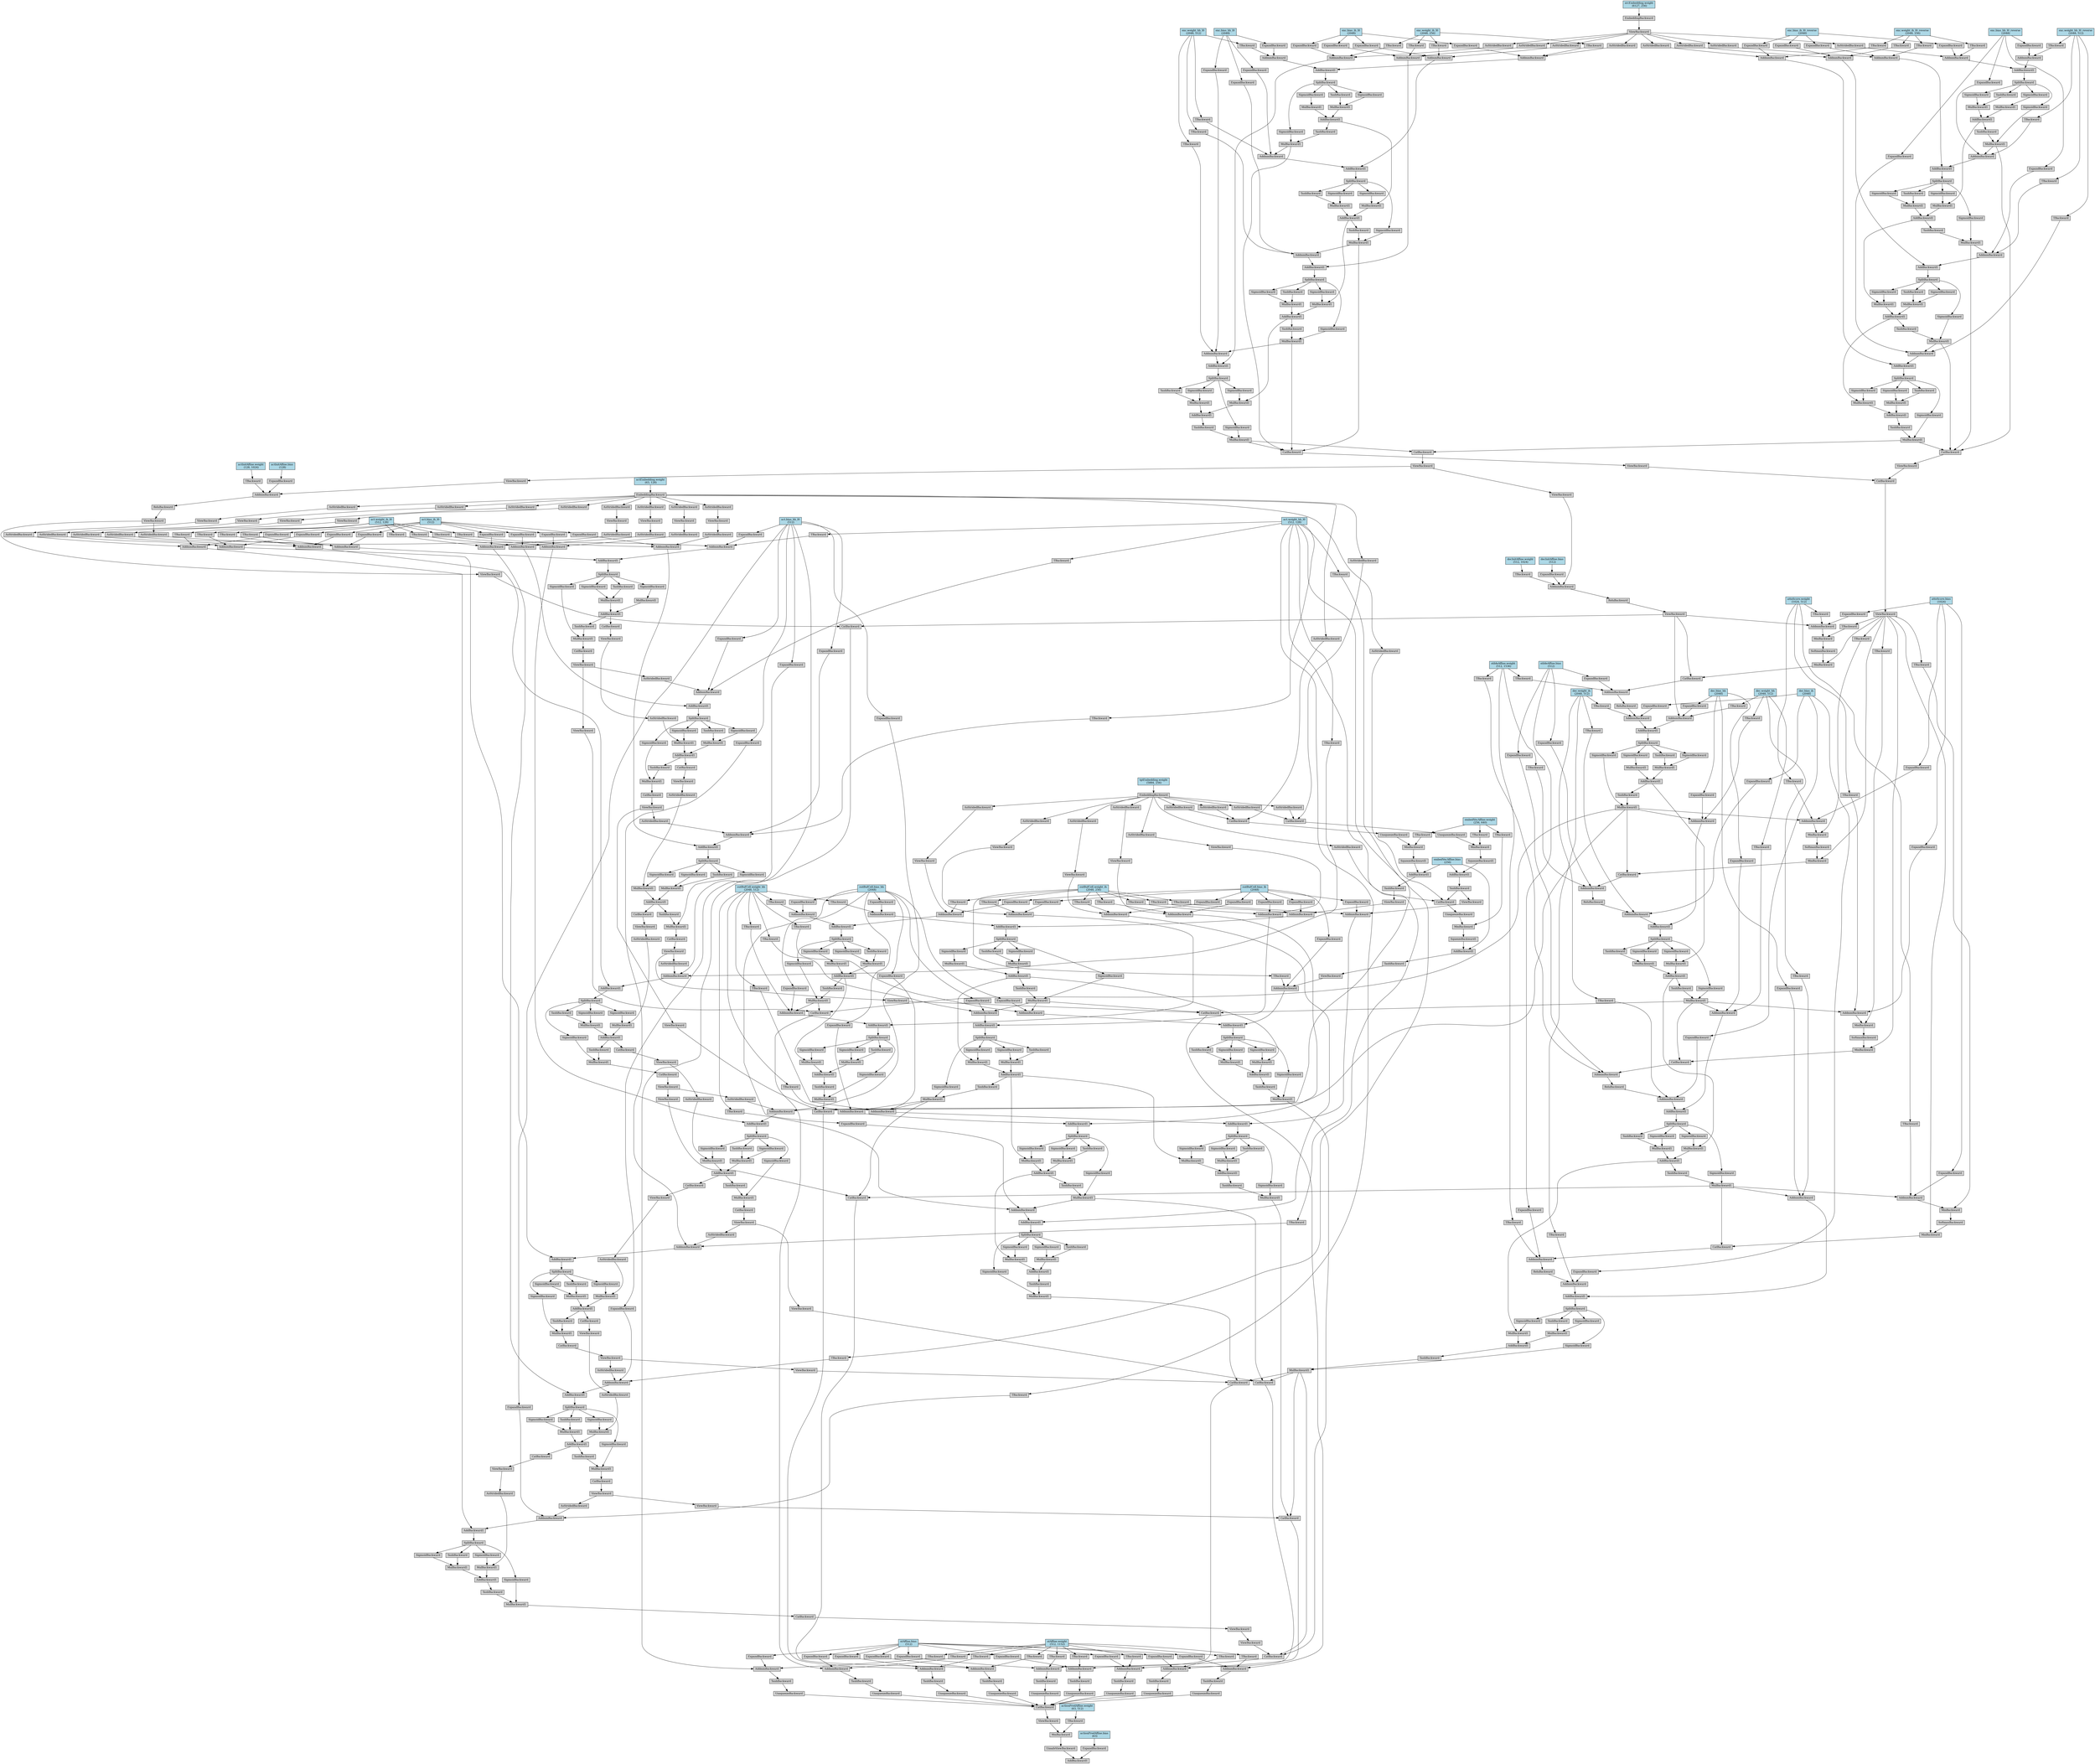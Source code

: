 digraph {
	graph [size="277.5,277.5"]
	node [align=left fontsize=12 height=0.2 ranksep=0.1 shape=box style=filled]
	2366216366064 [label=AddBackward1]
	2366216366008 -> 2366216366064
	2366216366008 [label=UnsafeViewBackward]
	2366216366176 -> 2366216366008
	2366216366176 [label=MmBackward]
	2366216366288 -> 2366216366176
	2366216366288 [label=ViewBackward]
	2366216366456 -> 2366216366288
	2366216366456 [label=CatBackward]
	2366216366624 -> 2366216366456
	2366216366624 [label=UnsqueezeBackward]
	2366216367184 -> 2366216366624
	2366216367184 [label=TanhBackward]
	2366216367296 -> 2366216367184
	2366216367296 [label=AddmmBackward]
	2366216367408 -> 2366216367296
	2366216367408 [label=ExpandBackward]
	2366216367632 -> 2366216367408
	2366216367632 [label="utAffine.bias
 (512)" fillcolor=lightblue]
	2366216367464 -> 2366216367296
	2366216367464 [label=CatBackward]
	2366216367688 -> 2366216367464
	2366216367688 [label=ViewBackward]
	2366216367856 -> 2366216367688
	2366216367856 [label=ReluBackward]
	2366216367968 -> 2366216367856
	2366216367968 [label=AddmmBackward]
	2366216368080 -> 2366216367968
	2366216368080 [label=ExpandBackward]
	2366171540952 -> 2366216368080
	2366171540952 [label="decInitAffine.bias
 (512)" fillcolor=lightblue]
	2366171541120 -> 2366216367968
	2366171541120 [label=ViewBackward]
	2366171540896 -> 2366171541120
	2366171540896 [label=ViewBackward]
	2366171541456 -> 2366171540896
	2366171541456 [label=CatBackward]
	2366171541176 -> 2366171541456
	2366171541176 [label=MulBackward1]
	2366165804816 -> 2366171541176
	2366165804816 [label=SigmoidBackward]
	2366166276808 -> 2366165804816
	2366166276808 [label=SplitBackward]
	2366220615808 -> 2366166276808
	2366220615808 [label=AddBackward1]
	2366220615976 -> 2366220615808
	2366220615976 [label=AddmmBackward]
	2366220616144 -> 2366220615976
	2366220616144 [label=ExpandBackward]
	2366220616368 -> 2366220616144
	2366220616368 [label="enc.bias_ih_l0
 (2048)" fillcolor=lightblue]
	2366220616200 -> 2366220615976
	2366220616200 [label=AsStridedBackward]
	2366220616424 -> 2366220616200
	2366220616424 [label=ViewBackward]
	2366220616592 -> 2366220616424
	2366220616592 [label=EmbeddingBackward]
	2366220616760 -> 2366220616592
	2366220616760 [label="srcEmbedding.weight
 (6127, 256)" fillcolor=lightblue]
	2366220616256 -> 2366220615976
	2366220616256 [label=TBackward]
	2366220616536 -> 2366220616256
	2366220616536 [label="enc.weight_ih_l0
 (2048, 256)" fillcolor=lightblue]
	2366220616032 -> 2366220615808
	2366220616032 [label=AddmmBackward]
	2366220616312 -> 2366220616032
	2366220616312 [label=ExpandBackward]
	2366220616816 -> 2366220616312
	2366220616816 [label="enc.bias_hh_l0
 (2048)" fillcolor=lightblue]
	2366220616648 -> 2366220616032
	2366220616648 [label=MulBackward1]
	2366220616928 -> 2366220616648
	2366220616928 [label=SigmoidBackward]
	2366220617208 -> 2366220616928
	2366220617208 [label=SplitBackward]
	2366220617320 -> 2366220617208
	2366220617320 [label=AddBackward1]
	2366220617432 -> 2366220617320
	2366220617432 [label=AddmmBackward]
	2366220617600 -> 2366220617432
	2366220617600 [label=ExpandBackward]
	2366220616368 -> 2366220617600
	2366220617656 -> 2366220617432
	2366220617656 [label=AsStridedBackward]
	2366220616424 -> 2366220617656
	2366220617712 -> 2366220617432
	2366220617712 [label=TBackward]
	2366220616536 -> 2366220617712
	2366220617488 -> 2366220617320
	2366220617488 [label=AddmmBackward]
	2366220617768 -> 2366220617488
	2366220617768 [label=ExpandBackward]
	2366220616816 -> 2366220617768
	2366220618048 -> 2366220617488
	2366220618048 [label=MulBackward1]
	2366220617936 -> 2366220618048
	2366220617936 [label=SigmoidBackward]
	2366220618160 -> 2366220617936
	2366220618160 [label=SplitBackward]
	2366220618272 -> 2366220618160
	2366220618272 [label=AddBackward1]
	2366220618440 -> 2366220618272
	2366220618440 [label=AddmmBackward]
	2366220618608 -> 2366220618440
	2366220618608 [label=ExpandBackward]
	2366220616368 -> 2366220618608
	2366220618664 -> 2366220618440
	2366220618664 [label=AsStridedBackward]
	2366220616424 -> 2366220618664
	2366220618720 -> 2366220618440
	2366220618720 [label=TBackward]
	2366220616536 -> 2366220618720
	2366220618496 -> 2366220618272
	2366220618496 [label=AddmmBackward]
	2366220618776 -> 2366220618496
	2366220618776 [label=ExpandBackward]
	2366220616816 -> 2366220618776
	2366220618832 -> 2366220618496
	2366220618832 [label=MulBackward1]
	2366220619056 -> 2366220618832
	2366220619056 [label=SigmoidBackward]
	2366220619224 -> 2366220619056
	2366220619224 [label=SplitBackward]
	2366220619336 -> 2366220619224
	2366220619336 [label=AddBackward1]
	2366220619504 -> 2366220619336
	2366220619504 [label=AddmmBackward]
	2366220619672 -> 2366220619504
	2366220619672 [label=ExpandBackward]
	2366220616368 -> 2366220619672
	2366220619728 -> 2366220619504
	2366220619728 [label=AsStridedBackward]
	2366220616424 -> 2366220619728
	2366220628040 -> 2366220619504
	2366220628040 [label=TBackward]
	2366220616536 -> 2366220628040
	2366220619560 -> 2366220619336
	2366220619560 [label=AddmmBackward]
	2366220628096 -> 2366220619560
	2366220628096 [label=ExpandBackward]
	2366220616816 -> 2366220628096
	2366220628152 -> 2366220619560
	2366220628152 [label=TBackward]
	2366220628320 -> 2366220628152
	2366220628320 [label="enc.weight_hh_l0
 (2048, 512)" fillcolor=lightblue]
	2366220619112 -> 2366220618832
	2366220619112 [label=TanhBackward]
	2366220619280 -> 2366220619112
	2366220619280 [label=AddBackward1]
	2366220619616 -> 2366220619280
	2366220619616 [label=MulBackward1]
	2366220628488 -> 2366220619616
	2366220628488 [label=SigmoidBackward]
	2366220619224 -> 2366220628488
	2366220628264 -> 2366220619280
	2366220628264 [label=MulBackward1]
	2366220628544 -> 2366220628264
	2366220628544 [label=SigmoidBackward]
	2366220619224 -> 2366220628544
	2366220628432 -> 2366220628264
	2366220628432 [label=TanhBackward]
	2366220619224 -> 2366220628432
	2366220618944 -> 2366220618496
	2366220618944 [label=TBackward]
	2366220628320 -> 2366220618944
	2366220617992 -> 2366220618048
	2366220617992 [label=TanhBackward]
	2366220618216 -> 2366220617992
	2366220618216 [label=AddBackward1]
	2366220618552 -> 2366220618216
	2366220618552 [label=MulBackward1]
	2366220619392 -> 2366220618552
	2366220619392 [label=SigmoidBackward]
	2366220618160 -> 2366220619392
	2366220619280 -> 2366220618552
	2366220619000 -> 2366220618216
	2366220619000 [label=MulBackward1]
	2366220628376 -> 2366220619000
	2366220628376 [label=SigmoidBackward]
	2366220618160 -> 2366220628376
	2366220628600 -> 2366220619000
	2366220628600 [label=TanhBackward]
	2366220618160 -> 2366220628600
	2366220617824 -> 2366220617488
	2366220617824 [label=TBackward]
	2366220628320 -> 2366220617824
	2366220617096 -> 2366220616648
	2366220617096 [label=TanhBackward]
	2366220617264 -> 2366220617096
	2366220617264 [label=AddBackward1]
	2366220617544 -> 2366220617264
	2366220617544 [label=MulBackward1]
	2366220618328 -> 2366220617544
	2366220618328 [label=SigmoidBackward]
	2366220617208 -> 2366220618328
	2366220618216 -> 2366220617544
	2366220617880 -> 2366220617264
	2366220617880 [label=MulBackward1]
	2366220619168 -> 2366220617880
	2366220619168 [label=SigmoidBackward]
	2366220617208 -> 2366220619168
	2366220628656 -> 2366220617880
	2366220628656 [label=TanhBackward]
	2366220617208 -> 2366220628656
	2366220616984 -> 2366220616032
	2366220616984 [label=TBackward]
	2366220628320 -> 2366220616984
	2366165805656 -> 2366171541176
	2366165805656 [label=TanhBackward]
	2366166277256 -> 2366165805656
	2366166277256 [label=AddBackward1]
	2366220616088 -> 2366166277256
	2366220616088 [label=MulBackward1]
	2366220617376 -> 2366220616088
	2366220617376 [label=SigmoidBackward]
	2366166276808 -> 2366220617376
	2366220617264 -> 2366220616088
	2366220617040 -> 2366166277256
	2366220617040 [label=MulBackward1]
	2366220618104 -> 2366220617040
	2366220618104 [label=SigmoidBackward]
	2366166276808 -> 2366220618104
	2366220628712 -> 2366220617040
	2366220628712 [label=TanhBackward]
	2366166276808 -> 2366220628712
	2366171541288 -> 2366171541456
	2366171541288 [label=MulBackward1]
	2366166276920 -> 2366171541288
	2366166276920 [label=SigmoidBackward]
	2366220628768 -> 2366166276920
	2366220628768 [label=SplitBackward]
	2366220628880 -> 2366220628768
	2366220628880 [label=AddBackward1]
	2366220628992 -> 2366220628880
	2366220628992 [label=AddmmBackward]
	2366220629160 -> 2366220628992
	2366220629160 [label=ExpandBackward]
	2366220629384 -> 2366220629160
	2366220629384 [label="enc.bias_ih_l0_reverse
 (2048)" fillcolor=lightblue]
	2366220629216 -> 2366220628992
	2366220629216 [label=AsStridedBackward]
	2366220616424 -> 2366220629216
	2366220629272 -> 2366220628992
	2366220629272 [label=TBackward]
	2366220629440 -> 2366220629272
	2366220629440 [label="enc.weight_ih_l0_reverse
 (2048, 256)" fillcolor=lightblue]
	2366220629048 -> 2366220628880
	2366220629048 [label=AddmmBackward]
	2366220629328 -> 2366220629048
	2366220629328 [label=ExpandBackward]
	2366220629552 -> 2366220629328
	2366220629552 [label="enc.bias_hh_l0_reverse
 (2048)" fillcolor=lightblue]
	2366220629496 -> 2366220629048
	2366220629496 [label=MulBackward1]
	2366220629720 -> 2366220629496
	2366220629720 [label=SigmoidBackward]
	2366220629888 -> 2366220629720
	2366220629888 [label=SplitBackward]
	2366220630000 -> 2366220629888
	2366220630000 [label=AddBackward1]
	2366220630112 -> 2366220630000
	2366220630112 [label=AddmmBackward]
	2366220630280 -> 2366220630112
	2366220630280 [label=ExpandBackward]
	2366220629384 -> 2366220630280
	2366220630336 -> 2366220630112
	2366220630336 [label=AsStridedBackward]
	2366220616424 -> 2366220630336
	2366220630392 -> 2366220630112
	2366220630392 [label=TBackward]
	2366220629440 -> 2366220630392
	2366220630168 -> 2366220630000
	2366220630168 [label=AddmmBackward]
	2366220630448 -> 2366220630168
	2366220630448 [label=ExpandBackward]
	2366220629552 -> 2366220630448
	2366220630504 -> 2366220630168
	2366220630504 [label=MulBackward1]
	2366220630672 -> 2366220630504
	2366220630672 [label=SigmoidBackward]
	2366220630840 -> 2366220630672
	2366220630840 [label=SplitBackward]
	2366220630952 -> 2366220630840
	2366220630952 [label=AddBackward1]
	2366220631064 -> 2366220630952
	2366220631064 [label=AddmmBackward]
	2366220631232 -> 2366220631064
	2366220631232 [label=ExpandBackward]
	2366220629384 -> 2366220631232
	2366220631288 -> 2366220631064
	2366220631288 [label=AsStridedBackward]
	2366220616424 -> 2366220631288
	2366220631344 -> 2366220631064
	2366220631344 [label=TBackward]
	2366220629440 -> 2366220631344
	2366220631120 -> 2366220630952
	2366220631120 [label=AddmmBackward]
	2366220631400 -> 2366220631120
	2366220631400 [label=ExpandBackward]
	2366220629552 -> 2366220631400
	2366220631456 -> 2366220631120
	2366220631456 [label=MulBackward1]
	2366220631624 -> 2366220631456
	2366220631624 [label=SigmoidBackward]
	2366220631792 -> 2366220631624
	2366220631792 [label=SplitBackward]
	2366220631904 -> 2366220631792
	2366220631904 [label=AddBackward1]
	2366220632016 -> 2366220631904
	2366220632016 [label=AddmmBackward]
	2366220648632 -> 2366220632016
	2366220648632 [label=ExpandBackward]
	2366220629384 -> 2366220648632
	2366220648688 -> 2366220632016
	2366220648688 [label=AsStridedBackward]
	2366220616424 -> 2366220648688
	2366220648744 -> 2366220632016
	2366220648744 [label=TBackward]
	2366220629440 -> 2366220648744
	2366220648520 -> 2366220631904
	2366220648520 [label=AddmmBackward]
	2366220648800 -> 2366220648520
	2366220648800 [label=ExpandBackward]
	2366220629552 -> 2366220648800
	2366220648856 -> 2366220648520
	2366220648856 [label=TBackward]
	2366220648968 -> 2366220648856
	2366220648968 [label="enc.weight_hh_l0_reverse
 (2048, 512)" fillcolor=lightblue]
	2366220631680 -> 2366220631456
	2366220631680 [label=TanhBackward]
	2366220631848 -> 2366220631680
	2366220631848 [label=AddBackward1]
	2366220648576 -> 2366220631848
	2366220648576 [label=MulBackward1]
	2366220649136 -> 2366220648576
	2366220649136 [label=SigmoidBackward]
	2366220631792 -> 2366220649136
	2366220648912 -> 2366220631848
	2366220648912 [label=MulBackward1]
	2366220649192 -> 2366220648912
	2366220649192 [label=SigmoidBackward]
	2366220631792 -> 2366220649192
	2366220649080 -> 2366220648912
	2366220649080 [label=TanhBackward]
	2366220631792 -> 2366220649080
	2366220631512 -> 2366220631120
	2366220631512 [label=TBackward]
	2366220648968 -> 2366220631512
	2366220630728 -> 2366220630504
	2366220630728 [label=TanhBackward]
	2366220630896 -> 2366220630728
	2366220630896 [label=AddBackward1]
	2366220631176 -> 2366220630896
	2366220631176 [label=MulBackward1]
	2366220631960 -> 2366220631176
	2366220631960 [label=SigmoidBackward]
	2366220630840 -> 2366220631960
	2366220631848 -> 2366220631176
	2366220631568 -> 2366220630896
	2366220631568 [label=MulBackward1]
	2366220649024 -> 2366220631568
	2366220649024 [label=SigmoidBackward]
	2366220630840 -> 2366220649024
	2366220649248 -> 2366220631568
	2366220649248 [label=TanhBackward]
	2366220630840 -> 2366220649248
	2366220630560 -> 2366220630168
	2366220630560 [label=TBackward]
	2366220648968 -> 2366220630560
	2366220629776 -> 2366220629496
	2366220629776 [label=TanhBackward]
	2366220629944 -> 2366220629776
	2366220629944 [label=AddBackward1]
	2366220630224 -> 2366220629944
	2366220630224 [label=MulBackward1]
	2366220631008 -> 2366220630224
	2366220631008 [label=SigmoidBackward]
	2366220629888 -> 2366220631008
	2366220630896 -> 2366220630224
	2366220630616 -> 2366220629944
	2366220630616 [label=MulBackward1]
	2366220631736 -> 2366220630616
	2366220631736 [label=SigmoidBackward]
	2366220629888 -> 2366220631736
	2366220649304 -> 2366220630616
	2366220649304 [label=TanhBackward]
	2366220629888 -> 2366220649304
	2366220629608 -> 2366220629048
	2366220629608 [label=TBackward]
	2366220648968 -> 2366220629608
	2366220615864 -> 2366171541288
	2366220615864 [label=TanhBackward]
	2366220628824 -> 2366220615864
	2366220628824 [label=AddBackward1]
	2366220629104 -> 2366220628824
	2366220629104 [label=MulBackward1]
	2366220630056 -> 2366220629104
	2366220630056 [label=SigmoidBackward]
	2366220628768 -> 2366220630056
	2366220629944 -> 2366220629104
	2366220629664 -> 2366220628824
	2366220629664 [label=MulBackward1]
	2366220630784 -> 2366220629664
	2366220630784 [label=SigmoidBackward]
	2366220628768 -> 2366220630784
	2366220649360 -> 2366220629664
	2366220649360 [label=TanhBackward]
	2366220628768 -> 2366220649360
	2366171541008 -> 2366216367968
	2366171541008 [label=TBackward]
	2366171541344 -> 2366171541008
	2366171541344 [label="decInitAffine.weight
 (512, 1024)" fillcolor=lightblue]
	2366216367744 -> 2366216367464
	2366216367744 [label=ViewBackward]
	2366216367912 -> 2366216367744
	2366216367912 [label=ViewBackward]
	2366171541064 -> 2366216367912
	2366171541064 [label=ReluBackward]
	2366220617152 -> 2366171541064
	2366220617152 [label=AddmmBackward]
	2366220628936 -> 2366220617152
	2366220628936 [label=ExpandBackward]
	2366220649528 -> 2366220628936
	2366220649528 [label="actInitAffine.bias
 (128)" fillcolor=lightblue]
	2366220629832 -> 2366220617152
	2366220629832 [label=ViewBackward]
	2366171540896 -> 2366220629832
	2366220649416 -> 2366220617152
	2366220649416 [label=TBackward]
	2366220649584 -> 2366220649416
	2366220649584 [label="actInitAffine.weight
 (128, 1024)" fillcolor=lightblue]
	2366216367520 -> 2366216367296
	2366216367520 [label=TBackward]
	2366216367800 -> 2366216367520
	2366216367800 [label="utAffine.weight
 (512, 1152)" fillcolor=lightblue]
	2366216366680 -> 2366216366456
	2366216366680 [label=UnsqueezeBackward]
	2366216367240 -> 2366216366680
	2366216367240 [label=TanhBackward]
	2366216367576 -> 2366216367240
	2366216367576 [label=AddmmBackward]
	2366165804872 -> 2366216367576
	2366165804872 [label=ExpandBackward]
	2366216367632 -> 2366165804872
	2366171541400 -> 2366216367576
	2366171541400 [label=CatBackward]
	2366220649752 -> 2366171541400
	2366220649752 [label=MulBackward1]
	2366220649920 -> 2366220649752
	2366220649920 [label=SigmoidBackward]
	2366220650088 -> 2366220649920
	2366220650088 [label=SplitBackward]
	2366220650200 -> 2366220650088
	2366220650200 [label=AddBackward1]
	2366220650312 -> 2366220650200
	2366220650312 [label=AddmmBackward]
	2366220650480 -> 2366220650312
	2366220650480 [label=ExpandBackward]
	2366220650704 -> 2366220650480
	2366220650704 [label="dec.bias_ih
 (2048)" fillcolor=lightblue]
	2366220650536 -> 2366220650312
	2366220650536 [label=ReluBackward]
	2366220650760 -> 2366220650536
	2366220650760 [label=AddmmBackward]
	2366220650872 -> 2366220650760
	2366220650872 [label=ExpandBackward]
	2366220651096 -> 2366220650872
	2366220651096 [label="stildeAffine.bias
 (512)" fillcolor=lightblue]
	2366220650928 -> 2366220650760
	2366220650928 [label=CatBackward]
	2366216367688 -> 2366220650928
	2366220651152 -> 2366220650928
	2366220651152 [label=MmBackward]
	2366220651264 -> 2366220651152
	2366220651264 [label=SoftmaxBackward]
	2366220651432 -> 2366220651264
	2366220651432 [label=MmBackward]
	2366220651544 -> 2366220651432
	2366220651544 [label=AddmmBackward]
	2366220651712 -> 2366220651544
	2366220651712 [label=ExpandBackward]
	2366220651880 -> 2366220651712
	2366220651880 [label="attnScore.bias
 (1024)" fillcolor=lightblue]
	2366216367688 -> 2366220651544
	2366220651768 -> 2366220651544
	2366220651768 [label=TBackward]
	2366220651936 -> 2366220651768
	2366220651936 [label="attnScore.weight
 (1024, 512)" fillcolor=lightblue]
	2366220651600 -> 2366220651432
	2366220651600 [label=TBackward]
	2366220651320 -> 2366220651600
	2366220651320 [label=ViewBackward]
	2366220651992 -> 2366220651320
	2366220651992 [label=CatBackward]
	2366220652160 -> 2366220651992
	2366220652160 [label=ViewBackward]
	2366220652272 -> 2366220652160
	2366220652272 [label=CatBackward]
	2366220618832 -> 2366220652272
	2366220618048 -> 2366220652272
	2366220616648 -> 2366220652272
	2366171541176 -> 2366220652272
	2366220652048 -> 2366220651992
	2366220652048 [label=ViewBackward]
	2366220652328 -> 2366220652048
	2366220652328 [label=CatBackward]
	2366171541288 -> 2366220652328
	2366220629496 -> 2366220652328
	2366220630504 -> 2366220652328
	2366220631456 -> 2366220652328
	2366220651320 -> 2366220651152
	2366220650984 -> 2366220650760
	2366220650984 [label=TBackward]
	2366220651208 -> 2366220650984
	2366220651208 [label="stildeAffine.weight
 (512, 1536)" fillcolor=lightblue]
	2366220650592 -> 2366220650312
	2366220650592 [label=TBackward]
	2366220650816 -> 2366220650592
	2366220650816 [label="dec.weight_ih
 (2048, 512)" fillcolor=lightblue]
	2366220650368 -> 2366220650200
	2366220650368 [label=AddmmBackward]
	2366220650648 -> 2366220650368
	2366220650648 [label=ExpandBackward]
	2366220651824 -> 2366220650648
	2366220651824 [label="dec.bias_hh
 (2048)" fillcolor=lightblue]
	2366216367688 -> 2366220650368
	2366220651040 -> 2366220650368
	2366220651040 [label=TBackward]
	2366220651376 -> 2366220651040
	2366220651376 [label="dec.weight_hh
 (2048, 512)" fillcolor=lightblue]
	2366220649976 -> 2366220649752
	2366220649976 [label=TanhBackward]
	2366220650144 -> 2366220649976
	2366220650144 [label=AddBackward1]
	2366220650424 -> 2366220650144
	2366220650424 [label=MulBackward1]
	2366220652216 -> 2366220650424
	2366220652216 [label=SigmoidBackward]
	2366220650088 -> 2366220652216
	2366220651656 -> 2366220650144
	2366220651656 [label=MulBackward1]
	2366220652384 -> 2366220651656
	2366220652384 [label=SigmoidBackward]
	2366220650088 -> 2366220652384
	2366220652104 -> 2366220651656
	2366220652104 [label=TanhBackward]
	2366220650088 -> 2366220652104
	2366220649808 -> 2366171541400
	2366220649808 [label=MulBackward1]
	2366220650032 -> 2366220649808
	2366220650032 [label=SigmoidBackward]
	2366220652440 -> 2366220650032
	2366220652440 [label=SplitBackward]
	2366220689480 -> 2366220652440
	2366220689480 [label=AddBackward1]
	2366220689592 -> 2366220689480
	2366220689592 [label=AddmmBackward]
	2366220689760 -> 2366220689592
	2366220689760 [label=ExpandBackward]
	2366220689984 -> 2366220689760
	2366220689984 [label="outBufCell.bias_ih
 (2048)" fillcolor=lightblue]
	2366220689816 -> 2366220689592
	2366220689816 [label=ViewBackward]
	2366220690040 -> 2366220689816
	2366220690040 [label=AsStridedBackward]
	2366220690152 -> 2366220690040
	2366220690152 [label=EmbeddingBackward]
	2366220690264 -> 2366220690152
	2366220690264 [label="tgtEmbedding.weight
 (5884, 256)" fillcolor=lightblue]
	2366220689872 -> 2366220689592
	2366220689872 [label=TBackward]
	2366220690096 -> 2366220689872
	2366220690096 [label="outBufCell.weight_ih
 (2048, 256)" fillcolor=lightblue]
	2366220689648 -> 2366220689480
	2366220689648 [label=AddmmBackward]
	2366220689928 -> 2366220689648
	2366220689928 [label=ExpandBackward]
	2366220690488 -> 2366220689928
	2366220690488 [label="outBufCell.bias_hh
 (2048)" fillcolor=lightblue]
	2366220690208 -> 2366220689648
	2366220690208 [label=TBackward]
	2366220690320 -> 2366220690208
	2366220690320 [label="outBufCell.weight_hh
 (2048, 512)" fillcolor=lightblue]
	2366220650256 -> 2366220649808
	2366220650256 [label=TanhBackward]
	2366220652496 -> 2366220650256
	2366220652496 [label=AddBackward1]
	2366220689704 -> 2366220652496
	2366220689704 [label=MulBackward1]
	2366220690600 -> 2366220689704
	2366220690600 [label=SigmoidBackward]
	2366220652440 -> 2366220690600
	2366220690432 -> 2366220652496
	2366220690432 [label=MulBackward1]
	2366220690656 -> 2366220690432
	2366220690656 [label=SigmoidBackward]
	2366220652440 -> 2366220690656
	2366220690544 -> 2366220690432
	2366220690544 [label=TanhBackward]
	2366220652440 -> 2366220690544
	2366220649696 -> 2366171541400
	2366220649696 [label=ViewBackward]
	2366220651488 -> 2366220649696
	2366220651488 [label=ViewBackward]
	2366220690376 -> 2366220651488
	2366220690376 [label=CatBackward]
	2366220690768 -> 2366220690376
	2366220690768 [label=MulBackward1]
	2366220690880 -> 2366220690768
	2366220690880 [label=SigmoidBackward]
	2366220691048 -> 2366220690880
	2366220691048 [label=SplitBackward]
	2366220691160 -> 2366220691048
	2366220691160 [label=AddBackward1]
	2366220691272 -> 2366220691160
	2366220691272 [label=AddmmBackward]
	2366220691440 -> 2366220691272
	2366220691440 [label=ExpandBackward]
	2366220691664 -> 2366220691440
	2366220691664 [label="act.bias_ih_l0
 (512)" fillcolor=lightblue]
	2366220691496 -> 2366220691272
	2366220691496 [label=AsStridedBackward]
	2366220691720 -> 2366220691496
	2366220691720 [label=ViewBackward]
	2366220691832 -> 2366220691720
	2366220691832 [label=AsStridedBackward]
	2366220691944 -> 2366220691832
	2366220691944 [label=EmbeddingBackward]
	2366220692056 -> 2366220691944
	2366220692056 [label="actEmbedding.weight
 (63, 128)" fillcolor=lightblue]
	2366220691552 -> 2366220691272
	2366220691552 [label=TBackward]
	2366220691776 -> 2366220691552
	2366220691776 [label="act.weight_ih_l0
 (512, 128)" fillcolor=lightblue]
	2366220691328 -> 2366220691160
	2366220691328 [label=AddmmBackward]
	2366220691608 -> 2366220691328
	2366220691608 [label=ExpandBackward]
	2366220692000 -> 2366220691608
	2366220692000 [label="act.bias_hh_l0
 (512)" fillcolor=lightblue]
	2366220691888 -> 2366220691328
	2366220691888 [label=AsStridedBackward]
	2366216367912 -> 2366220691888
	2366220692112 -> 2366220691328
	2366220692112 [label=TBackward]
	2366220692224 -> 2366220692112
	2366220692224 [label="act.weight_hh_l0
 (512, 128)" fillcolor=lightblue]
	2366220690936 -> 2366220690768
	2366220690936 [label=TanhBackward]
	2366220691104 -> 2366220690936
	2366220691104 [label=AddBackward1]
	2366220691384 -> 2366220691104
	2366220691384 [label=MulBackward1]
	2366220692392 -> 2366220691384
	2366220692392 [label=SigmoidBackward]
	2366220691048 -> 2366220692392
	2366220692168 -> 2366220691104
	2366220692168 [label=MulBackward1]
	2366220692448 -> 2366220692168
	2366220692448 [label=SigmoidBackward]
	2366220691048 -> 2366220692448
	2366220692336 -> 2366220692168
	2366220692336 [label=TanhBackward]
	2366220691048 -> 2366220692336
	2366220649472 -> 2366216367576
	2366220649472 [label=TBackward]
	2366216367800 -> 2366220649472
	2366216366736 -> 2366216366456
	2366216366736 [label=UnsqueezeBackward]
	2366216367352 -> 2366216366736
	2366216367352 [label=TanhBackward]
	2366220649640 -> 2366216367352
	2366220649640 [label=AddmmBackward]
	2366220689536 -> 2366220649640
	2366220689536 [label=ExpandBackward]
	2366216367632 -> 2366220689536
	2366220690712 -> 2366220649640
	2366220690712 [label=CatBackward]
	2366220649752 -> 2366220690712
	2366220691216 -> 2366220690712
	2366220691216 [label=MulBackward1]
	2366220692560 -> 2366220691216
	2366220692560 [label=SigmoidBackward]
	2366220692672 -> 2366220692560
	2366220692672 [label=SplitBackward]
	2366220692784 -> 2366220692672
	2366220692784 [label=AddBackward1]
	2366220692952 -> 2366220692784
	2366220692952 [label=AddmmBackward]
	2366220693120 -> 2366220692952
	2366220693120 [label=ExpandBackward]
	2366220689984 -> 2366220693120
	2366220693176 -> 2366220692952
	2366220693176 [label=ViewBackward]
	2366220693344 -> 2366220693176
	2366220693344 [label=AsStridedBackward]
	2366220690152 -> 2366220693344
	2366220693232 -> 2366220692952
	2366220693232 [label=TBackward]
	2366220690096 -> 2366220693232
	2366220693008 -> 2366220692784
	2366220693008 [label=AddmmBackward]
	2366220693288 -> 2366220693008
	2366220693288 [label=ExpandBackward]
	2366220690488 -> 2366220693288
	2366220649808 -> 2366220693008
	2366220693400 -> 2366220693008
	2366220693400 [label=TBackward]
	2366220690320 -> 2366220693400
	2366220692616 -> 2366220691216
	2366220692616 [label=TanhBackward]
	2366220692728 -> 2366220692616
	2366220692728 [label=AddBackward1]
	2366220693064 -> 2366220692728
	2366220693064 [label=MulBackward1]
	2366220722304 -> 2366220693064
	2366220722304 [label=SigmoidBackward]
	2366220692672 -> 2366220722304
	2366220652496 -> 2366220693064
	2366220693456 -> 2366220692728
	2366220693456 [label=MulBackward1]
	2366220722360 -> 2366220693456
	2366220722360 [label=SigmoidBackward]
	2366220692672 -> 2366220722360
	2366220722416 -> 2366220693456
	2366220722416 [label=TanhBackward]
	2366220692672 -> 2366220722416
	2366220692280 -> 2366220690712
	2366220692280 [label=ViewBackward]
	2366220692896 -> 2366220692280
	2366220692896 [label=ViewBackward]
	2366220722248 -> 2366220692896
	2366220722248 [label=CatBackward]
	2366220722528 -> 2366220722248
	2366220722528 [label=MulBackward1]
	2366220722640 -> 2366220722528
	2366220722640 [label=SigmoidBackward]
	2366220722808 -> 2366220722640
	2366220722808 [label=SplitBackward]
	2366220722920 -> 2366220722808
	2366220722920 [label=AddBackward1]
	2366220723032 -> 2366220722920
	2366220723032 [label=AddmmBackward]
	2366220723200 -> 2366220723032
	2366220723200 [label=ExpandBackward]
	2366220691664 -> 2366220723200
	2366220723256 -> 2366220723032
	2366220723256 [label=AsStridedBackward]
	2366220723648 -> 2366220723256
	2366220723648 [label=ViewBackward]
	2366220723480 -> 2366220723648
	2366220723480 [label=AsStridedBackward]
	2366220691944 -> 2366220723480
	2366220723312 -> 2366220723032
	2366220723312 [label=TBackward]
	2366220691776 -> 2366220723312
	2366220723088 -> 2366220722920
	2366220723088 [label=AddmmBackward]
	2366220723368 -> 2366220723088
	2366220723368 [label=ExpandBackward]
	2366220692000 -> 2366220723368
	2366220723424 -> 2366220723088
	2366220723424 [label=AsStridedBackward]
	2366220651488 -> 2366220723424
	2366220723536 -> 2366220723088
	2366220723536 [label=TBackward]
	2366220692224 -> 2366220723536
	2366220722696 -> 2366220722528
	2366220722696 [label=TanhBackward]
	2366220722864 -> 2366220722696
	2366220722864 [label=AddBackward1]
	2366220723144 -> 2366220722864
	2366220723144 [label=MulBackward1]
	2366220723760 -> 2366220723144
	2366220723760 [label=SigmoidBackward]
	2366220722808 -> 2366220723760
	2366220723816 -> 2366220723144
	2366220723816 [label=AsStridedBackward]
	2366220723928 -> 2366220723816
	2366220723928 [label=ViewBackward]
	2366220724040 -> 2366220723928
	2366220724040 [label=CatBackward]
	2366220691104 -> 2366220724040
	2366220723592 -> 2366220722864
	2366220723592 [label=MulBackward1]
	2366220723872 -> 2366220723592
	2366220723872 [label=SigmoidBackward]
	2366220722808 -> 2366220723872
	2366220723984 -> 2366220723592
	2366220723984 [label=TanhBackward]
	2366220722808 -> 2366220723984
	2366220690824 -> 2366220649640
	2366220690824 [label=TBackward]
	2366216367800 -> 2366220690824
	2366216366792 -> 2366216366456
	2366216366792 [label=UnsqueezeBackward]
	2366216368024 -> 2366216366792
	2366216368024 [label=TanhBackward]
	2366220690992 -> 2366216368024
	2366220690992 [label=AddmmBackward]
	2366220692840 -> 2366220690992
	2366220692840 [label=ExpandBackward]
	2366216367632 -> 2366220692840
	2366220722472 -> 2366220690992
	2366220722472 [label=CatBackward]
	2366220722976 -> 2366220722472
	2366220722976 [label=MulBackward1]
	2366220724208 -> 2366220722976
	2366220724208 [label=SigmoidBackward]
	2366220724376 -> 2366220724208
	2366220724376 [label=SplitBackward]
	2366220724488 -> 2366220724376
	2366220724488 [label=AddBackward1]
	2366220724600 -> 2366220724488
	2366220724600 [label=AddmmBackward]
	2366220724768 -> 2366220724600
	2366220724768 [label=ExpandBackward]
	2366220650704 -> 2366220724768
	2366220724824 -> 2366220724600
	2366220724824 [label=ReluBackward]
	2366220724992 -> 2366220724824
	2366220724992 [label=AddmmBackward]
	2366220725104 -> 2366220724992
	2366220725104 [label=ExpandBackward]
	2366220651096 -> 2366220725104
	2366220725160 -> 2366220724992
	2366220725160 [label=CatBackward]
	2366220649752 -> 2366220725160
	2366220725328 -> 2366220725160
	2366220725328 [label=MmBackward]
	2366220725440 -> 2366220725328
	2366220725440 [label=SoftmaxBackward]
	2366220725552 -> 2366220725440
	2366220725552 [label=MmBackward]
	2366220725664 -> 2366220725552
	2366220725664 [label=AddmmBackward]
	2366220725832 -> 2366220725664
	2366220725832 [label=ExpandBackward]
	2366220651880 -> 2366220725832
	2366220649752 -> 2366220725664
	2366220725888 -> 2366220725664
	2366220725888 [label=TBackward]
	2366220651936 -> 2366220725888
	2366220725720 -> 2366220725552
	2366220725720 [label=TBackward]
	2366220651320 -> 2366220725720
	2366220651320 -> 2366220725328
	2366220725216 -> 2366220724992
	2366220725216 [label=TBackward]
	2366220651208 -> 2366220725216
	2366220724880 -> 2366220724600
	2366220724880 [label=TBackward]
	2366220650816 -> 2366220724880
	2366220724656 -> 2366220724488
	2366220724656 [label=AddmmBackward]
	2366220724936 -> 2366220724656
	2366220724936 [label=ExpandBackward]
	2366220651824 -> 2366220724936
	2366220649752 -> 2366220724656
	2366220725048 -> 2366220724656
	2366220725048 [label=TBackward]
	2366220651376 -> 2366220725048
	2366220724264 -> 2366220722976
	2366220724264 [label=TanhBackward]
	2366220724432 -> 2366220724264
	2366220724432 [label=AddBackward1]
	2366220724712 -> 2366220724432
	2366220724712 [label=MulBackward1]
	2366220725496 -> 2366220724712
	2366220725496 [label=SigmoidBackward]
	2366220724376 -> 2366220725496
	2366220650144 -> 2366220724712
	2366220725272 -> 2366220724432
	2366220725272 [label=MulBackward1]
	2366220725608 -> 2366220725272
	2366220725608 [label=SigmoidBackward]
	2366220724376 -> 2366220725608
	2366220725776 -> 2366220725272
	2366220725776 [label=TanhBackward]
	2366220724376 -> 2366220725776
	2366220723704 -> 2366220722472
	2366220723704 [label=MulBackward1]
	2366220724320 -> 2366220723704
	2366220724320 [label=SigmoidBackward]
	2366220725944 -> 2366220724320
	2366220725944 [label=SplitBackward]
	2366220726056 -> 2366220725944
	2366220726056 [label=AddBackward1]
	2366220726168 -> 2366220726056
	2366220726168 [label=AddmmBackward]
	2366220755072 -> 2366220726168
	2366220755072 [label=ExpandBackward]
	2366220689984 -> 2366220755072
	2366220755128 -> 2366220726168
	2366220755128 [label=ViewBackward]
	2366220755296 -> 2366220755128
	2366220755296 [label=TanhBackward]
	2366220755408 -> 2366220755296
	2366220755408 [label=AddBackward1]
	2366220755520 -> 2366220755408
	2366220755520 [label=SqueezeBackward1]
	2366220755688 -> 2366220755520
	2366220755688 [label=MmBackward]
	2366220755800 -> 2366220755688
	2366220755800 [label=UnsqueezeBackward]
	2366220755968 -> 2366220755800
	2366220755968 [label=CatBackward]
	2366220756080 -> 2366220755968
	2366220756080 [label=AsStridedBackward]
	2366220690152 -> 2366220756080
	2366220756136 -> 2366220755968
	2366220756136 [label=AsStridedBackward]
	2366220690152 -> 2366220756136
	2366220756192 -> 2366220755968
	2366220756192 [label=AsStridedBackward]
	2366220691944 -> 2366220756192
	2366220755856 -> 2366220755688
	2366220755856 [label=TBackward]
	2366220756024 -> 2366220755856
	2366220756024 [label="embedVecAffine.weight
 (256, 640)" fillcolor=lightblue]
	2366220755576 -> 2366220755408
	2366220755576 [label="embedVecAffine.bias
 (256)" fillcolor=lightblue]
	2366220755184 -> 2366220726168
	2366220755184 [label=TBackward]
	2366220690096 -> 2366220755184
	2366220726224 -> 2366220726056
	2366220726224 [label=AddmmBackward]
	2366220755240 -> 2366220726224
	2366220755240 [label=ExpandBackward]
	2366220690488 -> 2366220755240
	2366220755352 -> 2366220726224
	2366220755352 [label=TBackward]
	2366220690320 -> 2366220755352
	2366220724544 -> 2366220723704
	2366220724544 [label=TanhBackward]
	2366220726000 -> 2366220724544
	2366220726000 [label=AddBackward1]
	2366220755016 -> 2366220726000
	2366220755016 [label=MulBackward1]
	2366220755744 -> 2366220755016
	2366220755744 [label=SigmoidBackward]
	2366220725944 -> 2366220755744
	2366220755464 -> 2366220726000
	2366220755464 [label=MulBackward1]
	2366220755912 -> 2366220755464
	2366220755912 [label=SigmoidBackward]
	2366220725944 -> 2366220755912
	2366220756248 -> 2366220755464
	2366220756248 [label=TanhBackward]
	2366220725944 -> 2366220756248
	2366220724096 -> 2366220722472
	2366220724096 [label=ViewBackward]
	2366220725384 -> 2366220724096
	2366220725384 [label=ViewBackward]
	2366220755632 -> 2366220725384
	2366220755632 [label=CatBackward]
	2366220756416 -> 2366220755632
	2366220756416 [label=MulBackward1]
	2366220756472 -> 2366220756416
	2366220756472 [label=SigmoidBackward]
	2366220756640 -> 2366220756472
	2366220756640 [label=SplitBackward]
	2366220756752 -> 2366220756640
	2366220756752 [label=AddBackward1]
	2366220756864 -> 2366220756752
	2366220756864 [label=AddmmBackward]
	2366220757032 -> 2366220756864
	2366220757032 [label=ExpandBackward]
	2366220691664 -> 2366220757032
	2366220757088 -> 2366220756864
	2366220757088 [label=AsStridedBackward]
	2366220757256 -> 2366220757088
	2366220757256 [label=ViewBackward]
	2366220757368 -> 2366220757256
	2366220757368 [label=AsStridedBackward]
	2366220691944 -> 2366220757368
	2366220757144 -> 2366220756864
	2366220757144 [label=TBackward]
	2366220691776 -> 2366220757144
	2366220756920 -> 2366220756752
	2366220756920 [label=AddmmBackward]
	2366220757200 -> 2366220756920
	2366220757200 [label=ExpandBackward]
	2366220692000 -> 2366220757200
	2366220757312 -> 2366220756920
	2366220757312 [label=AsStridedBackward]
	2366220692896 -> 2366220757312
	2366220757424 -> 2366220756920
	2366220757424 [label=TBackward]
	2366220692224 -> 2366220757424
	2366220756528 -> 2366220756416
	2366220756528 [label=TanhBackward]
	2366220756696 -> 2366220756528
	2366220756696 [label=AddBackward1]
	2366220756976 -> 2366220756696
	2366220756976 [label=MulBackward1]
	2366220757592 -> 2366220756976
	2366220757592 [label=SigmoidBackward]
	2366220756640 -> 2366220757592
	2366220757648 -> 2366220756976
	2366220757648 [label=AsStridedBackward]
	2366220757760 -> 2366220757648
	2366220757760 [label=ViewBackward]
	2366220757872 -> 2366220757760
	2366220757872 [label=CatBackward]
	2366220722864 -> 2366220757872
	2366220757480 -> 2366220756696
	2366220757480 [label=MulBackward1]
	2366220757704 -> 2366220757480
	2366220757704 [label=SigmoidBackward]
	2366220756640 -> 2366220757704
	2366220757816 -> 2366220757480
	2366220757816 [label=TanhBackward]
	2366220756640 -> 2366220757816
	2366220722584 -> 2366220690992
	2366220722584 [label=TBackward]
	2366216367800 -> 2366220722584
	2366216366848 -> 2366216366456
	2366216366848 [label=UnsqueezeBackward]
	2366220649864 -> 2366216366848
	2366220649864 [label=TanhBackward]
	2366220722752 -> 2366220649864
	2366220722752 [label=AddmmBackward]
	2366220726112 -> 2366220722752
	2366220726112 [label=ExpandBackward]
	2366216367632 -> 2366220726112
	2366220756360 -> 2366220722752
	2366220756360 [label=CatBackward]
	2366220756808 -> 2366220756360
	2366220756808 [label=MulBackward1]
	2366220758040 -> 2366220756808
	2366220758040 [label=SigmoidBackward]
	2366220758208 -> 2366220758040
	2366220758208 [label=SplitBackward]
	2366220758320 -> 2366220758208
	2366220758320 [label=AddBackward1]
	2366220758432 -> 2366220758320
	2366220758432 [label=AddmmBackward]
	2366220758600 -> 2366220758432
	2366220758600 [label=ExpandBackward]
	2366220650704 -> 2366220758600
	2366220758656 -> 2366220758432
	2366220758656 [label=ReluBackward]
	2366220758824 -> 2366220758656
	2366220758824 [label=AddmmBackward]
	2366220758936 -> 2366220758824
	2366220758936 [label=ExpandBackward]
	2366220651096 -> 2366220758936
	2366220758992 -> 2366220758824
	2366220758992 [label=CatBackward]
	2366220722976 -> 2366220758992
	2366220804280 -> 2366220758992
	2366220804280 [label=MmBackward]
	2366220804392 -> 2366220804280
	2366220804392 [label=SoftmaxBackward]
	2366220804504 -> 2366220804392
	2366220804504 [label=MmBackward]
	2366220804616 -> 2366220804504
	2366220804616 [label=AddmmBackward]
	2366220804784 -> 2366220804616
	2366220804784 [label=ExpandBackward]
	2366220651880 -> 2366220804784
	2366220722976 -> 2366220804616
	2366220804840 -> 2366220804616
	2366220804840 [label=TBackward]
	2366220651936 -> 2366220804840
	2366220804672 -> 2366220804504
	2366220804672 [label=TBackward]
	2366220651320 -> 2366220804672
	2366220651320 -> 2366220804280
	2366220804168 -> 2366220758824
	2366220804168 [label=TBackward]
	2366220651208 -> 2366220804168
	2366220758712 -> 2366220758432
	2366220758712 [label=TBackward]
	2366220650816 -> 2366220758712
	2366220758488 -> 2366220758320
	2366220758488 [label=AddmmBackward]
	2366220758768 -> 2366220758488
	2366220758768 [label=ExpandBackward]
	2366220651824 -> 2366220758768
	2366220722976 -> 2366220758488
	2366220758880 -> 2366220758488
	2366220758880 [label=TBackward]
	2366220651376 -> 2366220758880
	2366220758096 -> 2366220756808
	2366220758096 [label=TanhBackward]
	2366220758264 -> 2366220758096
	2366220758264 [label=AddBackward1]
	2366220758544 -> 2366220758264
	2366220758544 [label=MulBackward1]
	2366220804448 -> 2366220758544
	2366220804448 [label=SigmoidBackward]
	2366220758208 -> 2366220804448
	2366220724432 -> 2366220758544
	2366220804224 -> 2366220758264
	2366220804224 [label=MulBackward1]
	2366220804560 -> 2366220804224
	2366220804560 [label=SigmoidBackward]
	2366220758208 -> 2366220804560
	2366220804728 -> 2366220804224
	2366220804728 [label=TanhBackward]
	2366220758208 -> 2366220804728
	2366220757536 -> 2366220756360
	2366220757536 [label=MulBackward1]
	2366220758152 -> 2366220757536
	2366220758152 [label=SigmoidBackward]
	2366220804896 -> 2366220758152
	2366220804896 [label=SplitBackward]
	2366220805008 -> 2366220804896
	2366220805008 [label=AddBackward1]
	2366220805120 -> 2366220805008
	2366220805120 [label=AddmmBackward]
	2366220805288 -> 2366220805120
	2366220805288 [label=ExpandBackward]
	2366220689984 -> 2366220805288
	2366220805344 -> 2366220805120
	2366220805344 [label=ViewBackward]
	2366220805512 -> 2366220805344
	2366220805512 [label=AsStridedBackward]
	2366220690152 -> 2366220805512
	2366220805400 -> 2366220805120
	2366220805400 [label=TBackward]
	2366220690096 -> 2366220805400
	2366220805176 -> 2366220805008
	2366220805176 [label=AddmmBackward]
	2366220805456 -> 2366220805176
	2366220805456 [label=ExpandBackward]
	2366220690488 -> 2366220805456
	2366220723704 -> 2366220805176
	2366220805568 -> 2366220805176
	2366220805568 [label=TBackward]
	2366220690320 -> 2366220805568
	2366220758376 -> 2366220757536
	2366220758376 [label=TanhBackward]
	2366220804952 -> 2366220758376
	2366220804952 [label=AddBackward1]
	2366220805232 -> 2366220804952
	2366220805232 [label=MulBackward1]
	2366220805736 -> 2366220805232
	2366220805736 [label=SigmoidBackward]
	2366220804896 -> 2366220805736
	2366220726000 -> 2366220805232
	2366220805624 -> 2366220804952
	2366220805624 [label=MulBackward1]
	2366220805792 -> 2366220805624
	2366220805792 [label=SigmoidBackward]
	2366220804896 -> 2366220805792
	2366220805848 -> 2366220805624
	2366220805848 [label=TanhBackward]
	2366220804896 -> 2366220805848
	2366220757928 -> 2366220756360
	2366220757928 [label=ViewBackward]
	2366220804336 -> 2366220757928
	2366220804336 [label=ViewBackward]
	2366220805680 -> 2366220804336
	2366220805680 [label=CatBackward]
	2366220805960 -> 2366220805680
	2366220805960 [label=MulBackward1]
	2366220806072 -> 2366220805960
	2366220806072 [label=SigmoidBackward]
	2366220806240 -> 2366220806072
	2366220806240 [label=SplitBackward]
	2366220806352 -> 2366220806240
	2366220806352 [label=AddBackward1]
	2366220806464 -> 2366220806352
	2366220806464 [label=AddmmBackward]
	2366220806632 -> 2366220806464
	2366220806632 [label=ExpandBackward]
	2366220691664 -> 2366220806632
	2366220806688 -> 2366220806464
	2366220806688 [label=AsStridedBackward]
	2366220806856 -> 2366220806688
	2366220806856 [label=ViewBackward]
	2366220806968 -> 2366220806856
	2366220806968 [label=AsStridedBackward]
	2366220691944 -> 2366220806968
	2366220806744 -> 2366220806464
	2366220806744 [label=TBackward]
	2366220691776 -> 2366220806744
	2366220806520 -> 2366220806352
	2366220806520 [label=AddmmBackward]
	2366220806800 -> 2366220806520
	2366220806800 [label=ExpandBackward]
	2366220692000 -> 2366220806800
	2366220806912 -> 2366220806520
	2366220806912 [label=AsStridedBackward]
	2366220725384 -> 2366220806912
	2366220807024 -> 2366220806520
	2366220807024 [label=TBackward]
	2366220692224 -> 2366220807024
	2366220806128 -> 2366220805960
	2366220806128 [label=TanhBackward]
	2366220806296 -> 2366220806128
	2366220806296 [label=AddBackward1]
	2366220806576 -> 2366220806296
	2366220806576 [label=MulBackward1]
	2366220807192 -> 2366220806576
	2366220807192 [label=SigmoidBackward]
	2366220806240 -> 2366220807192
	2366220807248 -> 2366220806576
	2366220807248 [label=AsStridedBackward]
	2366220807360 -> 2366220807248
	2366220807360 [label=ViewBackward]
	2366220807696 -> 2366220807360
	2366220807696 [label=CatBackward]
	2366220756696 -> 2366220807696
	2366220807080 -> 2366220806296
	2366220807080 [label=MulBackward1]
	2366220807304 -> 2366220807080
	2366220807304 [label=SigmoidBackward]
	2366220806240 -> 2366220807304
	2366220807416 -> 2366220807080
	2366220807416 [label=TanhBackward]
	2366220806240 -> 2366220807416
	2366220756304 -> 2366220722752
	2366220756304 [label=TBackward]
	2366216367800 -> 2366220756304
	2366216366904 -> 2366216366456
	2366216366904 [label=UnsqueezeBackward]
	2366220692504 -> 2366216366904
	2366220692504 [label=TanhBackward]
	2366220756584 -> 2366220692504
	2366220756584 [label=AddmmBackward]
	2366220805064 -> 2366220756584
	2366220805064 [label=ExpandBackward]
	2366216367632 -> 2366220805064
	2366220805904 -> 2366220756584
	2366220805904 [label=CatBackward]
	2366220806408 -> 2366220805904
	2366220806408 [label=MulBackward1]
	2366220807584 -> 2366220806408
	2366220807584 [label=SigmoidBackward]
	2366220807808 -> 2366220807584
	2366220807808 [label=SplitBackward]
	2366220807920 -> 2366220807808
	2366220807920 [label=AddBackward1]
	2366220808032 -> 2366220807920
	2366220808032 [label=AddmmBackward]
	2366220845128 -> 2366220808032
	2366220845128 [label=ExpandBackward]
	2366220650704 -> 2366220845128
	2366220845184 -> 2366220808032
	2366220845184 [label=ReluBackward]
	2366220845352 -> 2366220845184
	2366220845352 [label=AddmmBackward]
	2366220845464 -> 2366220845352
	2366220845464 [label=ExpandBackward]
	2366220651096 -> 2366220845464
	2366220845520 -> 2366220845352
	2366220845520 [label=CatBackward]
	2366220756808 -> 2366220845520
	2366220845688 -> 2366220845520
	2366220845688 [label=MmBackward]
	2366220845800 -> 2366220845688
	2366220845800 [label=SoftmaxBackward]
	2366220845912 -> 2366220845800
	2366220845912 [label=MmBackward]
	2366220846024 -> 2366220845912
	2366220846024 [label=AddmmBackward]
	2366220846192 -> 2366220846024
	2366220846192 [label=ExpandBackward]
	2366220651880 -> 2366220846192
	2366220756808 -> 2366220846024
	2366220846248 -> 2366220846024
	2366220846248 [label=TBackward]
	2366220651936 -> 2366220846248
	2366220846080 -> 2366220845912
	2366220846080 [label=TBackward]
	2366220651320 -> 2366220846080
	2366220651320 -> 2366220845688
	2366220845576 -> 2366220845352
	2366220845576 [label=TBackward]
	2366220651208 -> 2366220845576
	2366220845240 -> 2366220808032
	2366220845240 [label=TBackward]
	2366220650816 -> 2366220845240
	2366220808088 -> 2366220807920
	2366220808088 [label=AddmmBackward]
	2366220845296 -> 2366220808088
	2366220845296 [label=ExpandBackward]
	2366220651824 -> 2366220845296
	2366220756808 -> 2366220808088
	2366220845408 -> 2366220808088
	2366220845408 [label=TBackward]
	2366220651376 -> 2366220845408
	2366220807640 -> 2366220806408
	2366220807640 [label=TanhBackward]
	2366220807864 -> 2366220807640
	2366220807864 [label=AddBackward1]
	2366220808144 -> 2366220807864
	2366220808144 [label=MulBackward1]
	2366220845856 -> 2366220808144
	2366220845856 [label=SigmoidBackward]
	2366220807808 -> 2366220845856
	2366220758264 -> 2366220808144
	2366220845632 -> 2366220807864
	2366220845632 [label=MulBackward1]
	2366220845968 -> 2366220845632
	2366220845968 [label=SigmoidBackward]
	2366220807808 -> 2366220845968
	2366220846136 -> 2366220845632
	2366220846136 [label=TanhBackward]
	2366220807808 -> 2366220846136
	2366220807136 -> 2366220805904
	2366220807136 [label=MulBackward1]
	2366220807752 -> 2366220807136
	2366220807752 [label=SigmoidBackward]
	2366220846304 -> 2366220807752
	2366220846304 [label=SplitBackward]
	2366220846416 -> 2366220846304
	2366220846416 [label=AddBackward1]
	2366220846528 -> 2366220846416
	2366220846528 [label=AddmmBackward]
	2366220846696 -> 2366220846528
	2366220846696 [label=ExpandBackward]
	2366220689984 -> 2366220846696
	2366220846752 -> 2366220846528
	2366220846752 [label=ViewBackward]
	2366220846920 -> 2366220846752
	2366220846920 [label=AsStridedBackward]
	2366220690152 -> 2366220846920
	2366220846808 -> 2366220846528
	2366220846808 [label=TBackward]
	2366220690096 -> 2366220846808
	2366220846584 -> 2366220846416
	2366220846584 [label=AddmmBackward]
	2366220846864 -> 2366220846584
	2366220846864 [label=ExpandBackward]
	2366220690488 -> 2366220846864
	2366220757536 -> 2366220846584
	2366220846976 -> 2366220846584
	2366220846976 [label=TBackward]
	2366220690320 -> 2366220846976
	2366220807976 -> 2366220807136
	2366220807976 [label=TanhBackward]
	2366220846360 -> 2366220807976
	2366220846360 [label=AddBackward1]
	2366220846640 -> 2366220846360
	2366220846640 [label=MulBackward1]
	2366220847144 -> 2366220846640
	2366220847144 [label=SigmoidBackward]
	2366220846304 -> 2366220847144
	2366220804952 -> 2366220846640
	2366220847032 -> 2366220846360
	2366220847032 [label=MulBackward1]
	2366220847200 -> 2366220847032
	2366220847200 [label=SigmoidBackward]
	2366220846304 -> 2366220847200
	2366220847256 -> 2366220847032
	2366220847256 [label=TanhBackward]
	2366220846304 -> 2366220847256
	2366220807472 -> 2366220805904
	2366220807472 [label=ViewBackward]
	2366220845744 -> 2366220807472
	2366220845744 [label=ViewBackward]
	2366220847088 -> 2366220845744
	2366220847088 [label=CatBackward]
	2366220847368 -> 2366220847088
	2366220847368 [label=MulBackward1]
	2366220847480 -> 2366220847368
	2366220847480 [label=SigmoidBackward]
	2366220847648 -> 2366220847480
	2366220847648 [label=SplitBackward]
	2366220847760 -> 2366220847648
	2366220847760 [label=AddBackward1]
	2366220847872 -> 2366220847760
	2366220847872 [label=AddmmBackward]
	2366220848040 -> 2366220847872
	2366220848040 [label=ExpandBackward]
	2366220691664 -> 2366220848040
	2366220848096 -> 2366220847872
	2366220848096 [label=AsStridedBackward]
	2366220848264 -> 2366220848096
	2366220848264 [label=ViewBackward]
	2366220848376 -> 2366220848264
	2366220848376 [label=AsStridedBackward]
	2366220691944 -> 2366220848376
	2366220848152 -> 2366220847872
	2366220848152 [label=TBackward]
	2366220691776 -> 2366220848152
	2366220847928 -> 2366220847760
	2366220847928 [label=AddmmBackward]
	2366220848208 -> 2366220847928
	2366220848208 [label=ExpandBackward]
	2366220692000 -> 2366220848208
	2366220848320 -> 2366220847928
	2366220848320 [label=AsStridedBackward]
	2366220804336 -> 2366220848320
	2366220848432 -> 2366220847928
	2366220848432 [label=TBackward]
	2366220692224 -> 2366220848432
	2366220847536 -> 2366220847368
	2366220847536 [label=TanhBackward]
	2366220847704 -> 2366220847536
	2366220847704 [label=AddBackward1]
	2366220847984 -> 2366220847704
	2366220847984 [label=MulBackward1]
	2366220848600 -> 2366220847984
	2366220848600 [label=SigmoidBackward]
	2366220847648 -> 2366220848600
	2366220848656 -> 2366220847984
	2366220848656 [label=AsStridedBackward]
	2366220848768 -> 2366220848656
	2366220848768 [label=ViewBackward]
	2366220848880 -> 2366220848768
	2366220848880 [label=CatBackward]
	2366220806296 -> 2366220848880
	2366220848488 -> 2366220847704
	2366220848488 [label=MulBackward1]
	2366220848712 -> 2366220848488
	2366220848712 [label=SigmoidBackward]
	2366220847648 -> 2366220848712
	2366220848824 -> 2366220848488
	2366220848824 [label=TanhBackward]
	2366220847648 -> 2366220848824
	2366220806016 -> 2366220756584
	2366220806016 [label=TBackward]
	2366216367800 -> 2366220806016
	2366216366960 -> 2366216366456
	2366216366960 [label=UnsqueezeBackward]
	2366220724152 -> 2366216366960
	2366220724152 [label=TanhBackward]
	2366220806184 -> 2366220724152
	2366220806184 [label=AddmmBackward]
	2366220846472 -> 2366220806184
	2366220846472 [label=ExpandBackward]
	2366216367632 -> 2366220846472
	2366220847312 -> 2366220806184
	2366220847312 [label=CatBackward]
	2366220806408 -> 2366220847312
	2366220847816 -> 2366220847312
	2366220847816 [label=MulBackward1]
	2366220848992 -> 2366220847816
	2366220848992 [label=SigmoidBackward]
	2366172729416 -> 2366220848992
	2366172729416 [label=SplitBackward]
	2366172729528 -> 2366172729416
	2366172729528 [label=AddBackward1]
	2366172729640 -> 2366172729528
	2366172729640 [label=AddmmBackward]
	2366172729808 -> 2366172729640
	2366172729808 [label=ExpandBackward]
	2366220689984 -> 2366172729808
	2366172729864 -> 2366172729640
	2366172729864 [label=ViewBackward]
	2366172730032 -> 2366172729864
	2366172730032 [label=AsStridedBackward]
	2366220690152 -> 2366172730032
	2366172729920 -> 2366172729640
	2366172729920 [label=TBackward]
	2366220690096 -> 2366172729920
	2366172729696 -> 2366172729528
	2366172729696 [label=AddmmBackward]
	2366172729976 -> 2366172729696
	2366172729976 [label=ExpandBackward]
	2366220690488 -> 2366172729976
	2366220807136 -> 2366172729696
	2366172730088 -> 2366172729696
	2366172730088 [label=TBackward]
	2366220690320 -> 2366172730088
	2366220849048 -> 2366220847816
	2366220849048 [label=TanhBackward]
	2366172729472 -> 2366220849048
	2366172729472 [label=AddBackward1]
	2366172729752 -> 2366172729472
	2366172729752 [label=MulBackward1]
	2366172730256 -> 2366172729752
	2366172730256 [label=SigmoidBackward]
	2366172729416 -> 2366172730256
	2366220846360 -> 2366172729752
	2366172730144 -> 2366172729472
	2366172730144 [label=MulBackward1]
	2366172730312 -> 2366172730144
	2366172730312 [label=SigmoidBackward]
	2366172729416 -> 2366172730312
	2366172730368 -> 2366172730144
	2366172730368 [label=TanhBackward]
	2366172729416 -> 2366172730368
	2366220848544 -> 2366220847312
	2366220848544 [label=ViewBackward]
	2366220849104 -> 2366220848544
	2366220849104 [label=ViewBackward]
	2366172730200 -> 2366220849104
	2366172730200 [label=CatBackward]
	2366172730480 -> 2366172730200
	2366172730480 [label=MulBackward1]
	2366172730592 -> 2366172730480
	2366172730592 [label=SigmoidBackward]
	2366172730760 -> 2366172730592
	2366172730760 [label=SplitBackward]
	2366172730872 -> 2366172730760
	2366172730872 [label=AddBackward1]
	2366172730984 -> 2366172730872
	2366172730984 [label=AddmmBackward]
	2366172731152 -> 2366172730984
	2366172731152 [label=ExpandBackward]
	2366220691664 -> 2366172731152
	2366172731208 -> 2366172730984
	2366172731208 [label=AsStridedBackward]
	2366172731376 -> 2366172731208
	2366172731376 [label=ViewBackward]
	2366172731488 -> 2366172731376
	2366172731488 [label=AsStridedBackward]
	2366220691944 -> 2366172731488
	2366172731264 -> 2366172730984
	2366172731264 [label=TBackward]
	2366220691776 -> 2366172731264
	2366172731040 -> 2366172730872
	2366172731040 [label=AddmmBackward]
	2366172731320 -> 2366172731040
	2366172731320 [label=ExpandBackward]
	2366220692000 -> 2366172731320
	2366172731432 -> 2366172731040
	2366172731432 [label=AsStridedBackward]
	2366220845744 -> 2366172731432
	2366172731544 -> 2366172731040
	2366172731544 [label=TBackward]
	2366220692224 -> 2366172731544
	2366172730648 -> 2366172730480
	2366172730648 [label=TanhBackward]
	2366172730816 -> 2366172730648
	2366172730816 [label=AddBackward1]
	2366172731096 -> 2366172730816
	2366172731096 [label=MulBackward1]
	2366172731712 -> 2366172731096
	2366172731712 [label=SigmoidBackward]
	2366172730760 -> 2366172731712
	2366172731768 -> 2366172731096
	2366172731768 [label=AsStridedBackward]
	2366172731880 -> 2366172731768
	2366172731880 [label=ViewBackward]
	2366172731992 -> 2366172731880
	2366172731992 [label=CatBackward]
	2366220847704 -> 2366172731992
	2366172731600 -> 2366172730816
	2366172731600 [label=MulBackward1]
	2366172731824 -> 2366172731600
	2366172731824 [label=SigmoidBackward]
	2366172730760 -> 2366172731824
	2366172731936 -> 2366172731600
	2366172731936 [label=TanhBackward]
	2366172730760 -> 2366172731936
	2366220847424 -> 2366220806184
	2366220847424 [label=TBackward]
	2366216367800 -> 2366220847424
	2366216367016 -> 2366216366456
	2366216367016 [label=UnsqueezeBackward]
	2366220757984 -> 2366216367016
	2366220757984 [label=TanhBackward]
	2366220847592 -> 2366220757984
	2366220847592 [label=AddmmBackward]
	2366172729584 -> 2366220847592
	2366172729584 [label=ExpandBackward]
	2366216367632 -> 2366172729584
	2366172730424 -> 2366220847592
	2366172730424 [label=CatBackward]
	2366220806408 -> 2366172730424
	2366172730928 -> 2366172730424
	2366172730928 [label=MulBackward1]
	2366172732104 -> 2366172730928
	2366172732104 [label=SigmoidBackward]
	2366172732272 -> 2366172732104
	2366172732272 [label=SplitBackward]
	2366172732384 -> 2366172732272
	2366172732384 [label=AddBackward1]
	2366172732496 -> 2366172732384
	2366172732496 [label=AddmmBackward]
	2366172732664 -> 2366172732496
	2366172732664 [label=ExpandBackward]
	2366220689984 -> 2366172732664
	2366172732720 -> 2366172732496
	2366172732720 [label=ViewBackward]
	2366172732888 -> 2366172732720
	2366172732888 [label=TanhBackward]
	2366172733000 -> 2366172732888
	2366172733000 [label=AddBackward1]
	2366172733112 -> 2366172733000
	2366172733112 [label=SqueezeBackward1]
	2366172733224 -> 2366172733112
	2366172733224 [label=MmBackward]
	2366172733336 -> 2366172733224
	2366172733336 [label=UnsqueezeBackward]
	2366172741760 -> 2366172733336
	2366172741760 [label=CatBackward]
	2366172741872 -> 2366172741760
	2366172741872 [label=AsStridedBackward]
	2366220690152 -> 2366172741872
	2366172741928 -> 2366172741760
	2366172741928 [label=AsStridedBackward]
	2366220690152 -> 2366172741928
	2366172741984 -> 2366172741760
	2366172741984 [label=AsStridedBackward]
	2366220691944 -> 2366172741984
	2366172733392 -> 2366172733224
	2366172733392 [label=TBackward]
	2366220756024 -> 2366172733392
	2366220755576 -> 2366172733000
	2366172732776 -> 2366172732496
	2366172732776 [label=TBackward]
	2366220690096 -> 2366172732776
	2366172732552 -> 2366172732384
	2366172732552 [label=AddmmBackward]
	2366172732832 -> 2366172732552
	2366172732832 [label=ExpandBackward]
	2366220690488 -> 2366172732832
	2366220757536 -> 2366172732552
	2366172732944 -> 2366172732552
	2366172732944 [label=TBackward]
	2366220690320 -> 2366172732944
	2366172732160 -> 2366172730928
	2366172732160 [label=TanhBackward]
	2366172732328 -> 2366172732160
	2366172732328 [label=AddBackward1]
	2366172732608 -> 2366172732328
	2366172732608 [label=MulBackward1]
	2366172733280 -> 2366172732608
	2366172733280 [label=SigmoidBackward]
	2366172732272 -> 2366172733280
	2366220804952 -> 2366172732608
	2366172733056 -> 2366172732328
	2366172733056 [label=MulBackward1]
	2366172741704 -> 2366172733056
	2366172741704 [label=SigmoidBackward]
	2366172732272 -> 2366172741704
	2366172741816 -> 2366172733056
	2366172741816 [label=TanhBackward]
	2366172732272 -> 2366172741816
	2366172731656 -> 2366172730424
	2366172731656 [label=ViewBackward]
	2366172732216 -> 2366172731656
	2366172732216 [label=ViewBackward]
	2366172733168 -> 2366172732216
	2366172733168 [label=CatBackward]
	2366172742096 -> 2366172733168
	2366172742096 [label=MulBackward1]
	2366172742208 -> 2366172742096
	2366172742208 [label=SigmoidBackward]
	2366172742376 -> 2366172742208
	2366172742376 [label=SplitBackward]
	2366172742488 -> 2366172742376
	2366172742488 [label=AddBackward1]
	2366172742600 -> 2366172742488
	2366172742600 [label=AddmmBackward]
	2366172742768 -> 2366172742600
	2366172742768 [label=ExpandBackward]
	2366220691664 -> 2366172742768
	2366172742824 -> 2366172742600
	2366172742824 [label=AsStridedBackward]
	2366172742992 -> 2366172742824
	2366172742992 [label=ViewBackward]
	2366172743104 -> 2366172742992
	2366172743104 [label=AsStridedBackward]
	2366220691944 -> 2366172743104
	2366172742880 -> 2366172742600
	2366172742880 [label=TBackward]
	2366220691776 -> 2366172742880
	2366172742656 -> 2366172742488
	2366172742656 [label=AddmmBackward]
	2366172742936 -> 2366172742656
	2366172742936 [label=ExpandBackward]
	2366220692000 -> 2366172742936
	2366172743048 -> 2366172742656
	2366172743048 [label=AsStridedBackward]
	2366220849104 -> 2366172743048
	2366172743160 -> 2366172742656
	2366172743160 [label=TBackward]
	2366220692224 -> 2366172743160
	2366172742264 -> 2366172742096
	2366172742264 [label=TanhBackward]
	2366172742432 -> 2366172742264
	2366172742432 [label=AddBackward1]
	2366172742712 -> 2366172742432
	2366172742712 [label=MulBackward1]
	2366172743328 -> 2366172742712
	2366172743328 [label=SigmoidBackward]
	2366172742376 -> 2366172743328
	2366172743384 -> 2366172742712
	2366172743384 [label=AsStridedBackward]
	2366172743496 -> 2366172743384
	2366172743496 [label=ViewBackward]
	2366172743608 -> 2366172743496
	2366172743608 [label=CatBackward]
	2366172730816 -> 2366172743608
	2366172743216 -> 2366172742432
	2366172743216 [label=MulBackward1]
	2366172743440 -> 2366172743216
	2366172743440 [label=SigmoidBackward]
	2366172742376 -> 2366172743440
	2366172743552 -> 2366172743216
	2366172743552 [label=TanhBackward]
	2366172742376 -> 2366172743552
	2366172730536 -> 2366220847592
	2366172730536 [label=TBackward]
	2366216367800 -> 2366172730536
	2366216367072 -> 2366216366456
	2366216367072 [label=UnsqueezeBackward]
	2366220807528 -> 2366216367072
	2366220807528 [label=TanhBackward]
	2366172730704 -> 2366220807528
	2366172730704 [label=AddmmBackward]
	2366172732440 -> 2366172730704
	2366172732440 [label=ExpandBackward]
	2366216367632 -> 2366172732440
	2366172742040 -> 2366172730704
	2366172742040 [label=CatBackward]
	2366220806408 -> 2366172742040
	2366172742544 -> 2366172742040
	2366172742544 [label=MulBackward1]
	2366172743720 -> 2366172742544
	2366172743720 [label=SigmoidBackward]
	2366172743888 -> 2366172743720
	2366172743888 [label=SplitBackward]
	2366172744000 -> 2366172743888
	2366172744000 [label=AddBackward1]
	2366172744112 -> 2366172744000
	2366172744112 [label=AddmmBackward]
	2366172744280 -> 2366172744112
	2366172744280 [label=ExpandBackward]
	2366220689984 -> 2366172744280
	2366172744336 -> 2366172744112
	2366172744336 [label=ViewBackward]
	2366172744504 -> 2366172744336
	2366172744504 [label=TanhBackward]
	2366172744616 -> 2366172744504
	2366172744616 [label=AddBackward1]
	2366172744728 -> 2366172744616
	2366172744728 [label=SqueezeBackward1]
	2366172744840 -> 2366172744728
	2366172744840 [label=MmBackward]
	2366172744952 -> 2366172744840
	2366172744952 [label=UnsqueezeBackward]
	2366172745120 -> 2366172744952
	2366172745120 [label=CatBackward]
	2366172745232 -> 2366172745120
	2366172745232 [label=AsStridedBackward]
	2366220690152 -> 2366172745232
	2366172732888 -> 2366172745120
	2366172745288 -> 2366172745120
	2366172745288 [label=AsStridedBackward]
	2366220691944 -> 2366172745288
	2366172745008 -> 2366172744840
	2366172745008 [label=TBackward]
	2366220756024 -> 2366172745008
	2366220755576 -> 2366172744616
	2366172744392 -> 2366172744112
	2366172744392 [label=TBackward]
	2366220690096 -> 2366172744392
	2366172744168 -> 2366172744000
	2366172744168 [label=AddmmBackward]
	2366172744448 -> 2366172744168
	2366172744448 [label=ExpandBackward]
	2366220690488 -> 2366172744448
	2366220723704 -> 2366172744168
	2366172744560 -> 2366172744168
	2366172744560 [label=TBackward]
	2366220690320 -> 2366172744560
	2366172743776 -> 2366172742544
	2366172743776 [label=TanhBackward]
	2366172743944 -> 2366172743776
	2366172743944 [label=AddBackward1]
	2366172744224 -> 2366172743944
	2366172744224 [label=MulBackward1]
	2366172744896 -> 2366172744224
	2366172744896 [label=SigmoidBackward]
	2366172743888 -> 2366172744896
	2366220726000 -> 2366172744224
	2366172744672 -> 2366172743944
	2366172744672 [label=MulBackward1]
	2366172745064 -> 2366172744672
	2366172745064 [label=SigmoidBackward]
	2366172743888 -> 2366172745064
	2366172745176 -> 2366172744672
	2366172745176 [label=TanhBackward]
	2366172743888 -> 2366172745176
	2366172743272 -> 2366172742040
	2366172743272 [label=ViewBackward]
	2366172743832 -> 2366172743272
	2366172743832 [label=ViewBackward]
	2366172744784 -> 2366172743832
	2366172744784 [label=CatBackward]
	2366172745400 -> 2366172744784
	2366172745400 [label=MulBackward1]
	2366172745512 -> 2366172745400
	2366172745512 [label=SigmoidBackward]
	2366172745680 -> 2366172745512
	2366172745680 [label=SplitBackward]
	2366172766336 -> 2366172745680
	2366172766336 [label=AddBackward1]
	2366172766448 -> 2366172766336
	2366172766448 [label=AddmmBackward]
	2366172766616 -> 2366172766448
	2366172766616 [label=ExpandBackward]
	2366220691664 -> 2366172766616
	2366172766672 -> 2366172766448
	2366172766672 [label=AsStridedBackward]
	2366172766840 -> 2366172766672
	2366172766840 [label=ViewBackward]
	2366172766952 -> 2366172766840
	2366172766952 [label=AsStridedBackward]
	2366220691944 -> 2366172766952
	2366172766728 -> 2366172766448
	2366172766728 [label=TBackward]
	2366220691776 -> 2366172766728
	2366172766504 -> 2366172766336
	2366172766504 [label=AddmmBackward]
	2366172766784 -> 2366172766504
	2366172766784 [label=ExpandBackward]
	2366220692000 -> 2366172766784
	2366172766896 -> 2366172766504
	2366172766896 [label=AsStridedBackward]
	2366172732216 -> 2366172766896
	2366172767008 -> 2366172766504
	2366172767008 [label=TBackward]
	2366220692224 -> 2366172767008
	2366172745568 -> 2366172745400
	2366172745568 [label=TanhBackward]
	2366172766280 -> 2366172745568
	2366172766280 [label=AddBackward1]
	2366172766560 -> 2366172766280
	2366172766560 [label=MulBackward1]
	2366172767176 -> 2366172766560
	2366172767176 [label=SigmoidBackward]
	2366172745680 -> 2366172767176
	2366172767232 -> 2366172766560
	2366172767232 [label=AsStridedBackward]
	2366172767344 -> 2366172767232
	2366172767344 [label=ViewBackward]
	2366172767456 -> 2366172767344
	2366172767456 [label=CatBackward]
	2366172742432 -> 2366172767456
	2366172767064 -> 2366172766280
	2366172767064 [label=MulBackward1]
	2366172767288 -> 2366172767064
	2366172767288 [label=SigmoidBackward]
	2366172745680 -> 2366172767288
	2366172767400 -> 2366172767064
	2366172767400 [label=TanhBackward]
	2366172745680 -> 2366172767400
	2366172742152 -> 2366172730704
	2366172742152 [label=TBackward]
	2366216367800 -> 2366172742152
	2366216366344 -> 2366216366176
	2366216366344 [label=TBackward]
	2366216366512 -> 2366216366344
	2366216366512 [label="actionPredAffine.weight
 (63, 512)" fillcolor=lightblue]
	2366216365896 -> 2366216366064
	2366216365896 [label=ExpandBackward]
	2366216366232 -> 2366216365896
	2366216366232 [label="actionPredAffine.bias
 (63)" fillcolor=lightblue]
}